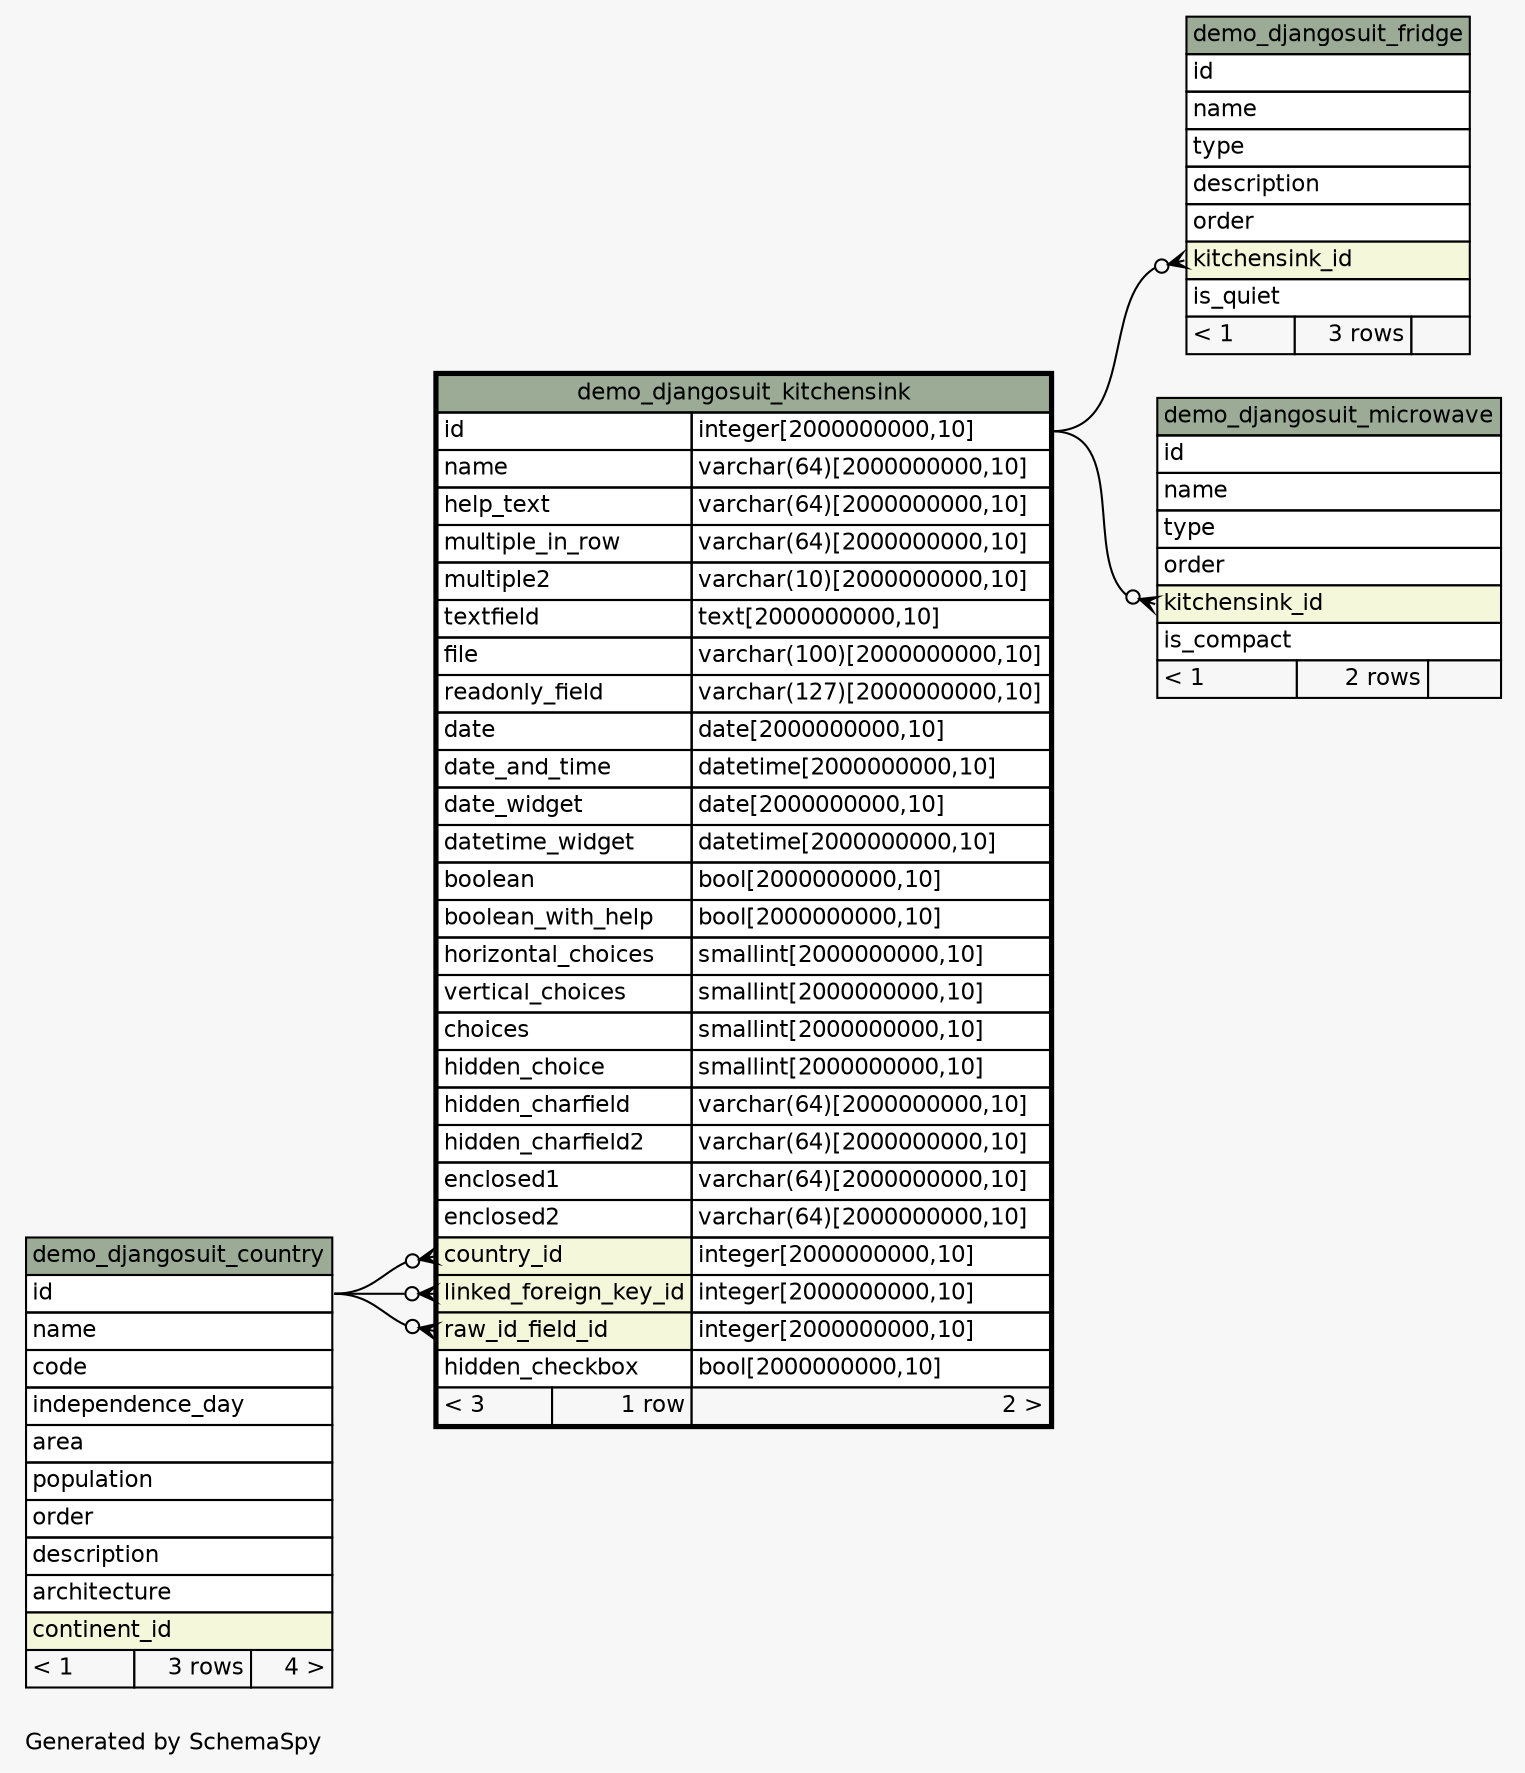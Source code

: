 // dot 2.38.0 on Windows 7 6.1
// SchemaSpy rev 590
digraph "oneDegreeRelationshipsDiagram" {
  graph [
    rankdir="RL"
    bgcolor="#f7f7f7"
    label="\nGenerated by SchemaSpy"
    labeljust="l"
    nodesep="0.18"
    ranksep="0.46"
    fontname="Helvetica"
    fontsize="11"
  ];
  node [
    fontname="Helvetica"
    fontsize="11"
    shape="plaintext"
  ];
  edge [
    arrowsize="0.8"
  ];
  "demo_djangosuit_fridge":"kitchensink_id":w -> "demo_djangosuit_kitchensink":"id.type":e [arrowhead=none dir=back arrowtail=crowodot];
  "demo_djangosuit_kitchensink":"country_id":w -> "demo_djangosuit_country":"id":e [arrowhead=none dir=back arrowtail=crowodot];
  "demo_djangosuit_kitchensink":"linked_foreign_key_id":w -> "demo_djangosuit_country":"id":e [arrowhead=none dir=back arrowtail=crowodot];
  "demo_djangosuit_kitchensink":"raw_id_field_id":w -> "demo_djangosuit_country":"id":e [arrowhead=none dir=back arrowtail=crowodot];
  "demo_djangosuit_microwave":"kitchensink_id":w -> "demo_djangosuit_kitchensink":"id.type":e [arrowhead=none dir=back arrowtail=crowodot];
  "demo_djangosuit_country" [
    label=<
    <TABLE BORDER="0" CELLBORDER="1" CELLSPACING="0" BGCOLOR="#ffffff">
      <TR><TD COLSPAN="3" BGCOLOR="#9bab96" ALIGN="CENTER">demo_djangosuit_country</TD></TR>
      <TR><TD PORT="id" COLSPAN="3" ALIGN="LEFT">id</TD></TR>
      <TR><TD PORT="name" COLSPAN="3" ALIGN="LEFT">name</TD></TR>
      <TR><TD PORT="code" COLSPAN="3" ALIGN="LEFT">code</TD></TR>
      <TR><TD PORT="independence_day" COLSPAN="3" ALIGN="LEFT">independence_day</TD></TR>
      <TR><TD PORT="area" COLSPAN="3" ALIGN="LEFT">area</TD></TR>
      <TR><TD PORT="population" COLSPAN="3" ALIGN="LEFT">population</TD></TR>
      <TR><TD PORT="order" COLSPAN="3" ALIGN="LEFT">order</TD></TR>
      <TR><TD PORT="description" COLSPAN="3" ALIGN="LEFT">description</TD></TR>
      <TR><TD PORT="architecture" COLSPAN="3" ALIGN="LEFT">architecture</TD></TR>
      <TR><TD PORT="continent_id" COLSPAN="3" BGCOLOR="#f4f7da" ALIGN="LEFT">continent_id</TD></TR>
      <TR><TD ALIGN="LEFT" BGCOLOR="#f7f7f7">&lt; 1</TD><TD ALIGN="RIGHT" BGCOLOR="#f7f7f7">3 rows</TD><TD ALIGN="RIGHT" BGCOLOR="#f7f7f7">4 &gt;</TD></TR>
    </TABLE>>
    URL="demo_djangosuit_country.html"
    tooltip="demo_djangosuit_country"
  ];
  "demo_djangosuit_fridge" [
    label=<
    <TABLE BORDER="0" CELLBORDER="1" CELLSPACING="0" BGCOLOR="#ffffff">
      <TR><TD COLSPAN="3" BGCOLOR="#9bab96" ALIGN="CENTER">demo_djangosuit_fridge</TD></TR>
      <TR><TD PORT="id" COLSPAN="3" ALIGN="LEFT">id</TD></TR>
      <TR><TD PORT="name" COLSPAN="3" ALIGN="LEFT">name</TD></TR>
      <TR><TD PORT="type" COLSPAN="3" ALIGN="LEFT">type</TD></TR>
      <TR><TD PORT="description" COLSPAN="3" ALIGN="LEFT">description</TD></TR>
      <TR><TD PORT="order" COLSPAN="3" ALIGN="LEFT">order</TD></TR>
      <TR><TD PORT="kitchensink_id" COLSPAN="3" BGCOLOR="#f4f7da" ALIGN="LEFT">kitchensink_id</TD></TR>
      <TR><TD PORT="is_quiet" COLSPAN="3" ALIGN="LEFT">is_quiet</TD></TR>
      <TR><TD ALIGN="LEFT" BGCOLOR="#f7f7f7">&lt; 1</TD><TD ALIGN="RIGHT" BGCOLOR="#f7f7f7">3 rows</TD><TD ALIGN="RIGHT" BGCOLOR="#f7f7f7">  </TD></TR>
    </TABLE>>
    URL="demo_djangosuit_fridge.html"
    tooltip="demo_djangosuit_fridge"
  ];
  "demo_djangosuit_kitchensink" [
    label=<
    <TABLE BORDER="2" CELLBORDER="1" CELLSPACING="0" BGCOLOR="#ffffff">
      <TR><TD COLSPAN="3" BGCOLOR="#9bab96" ALIGN="CENTER">demo_djangosuit_kitchensink</TD></TR>
      <TR><TD PORT="id" COLSPAN="2" ALIGN="LEFT">id</TD><TD PORT="id.type" ALIGN="LEFT">integer[2000000000,10]</TD></TR>
      <TR><TD PORT="name" COLSPAN="2" ALIGN="LEFT">name</TD><TD PORT="name.type" ALIGN="LEFT">varchar(64)[2000000000,10]</TD></TR>
      <TR><TD PORT="help_text" COLSPAN="2" ALIGN="LEFT">help_text</TD><TD PORT="help_text.type" ALIGN="LEFT">varchar(64)[2000000000,10]</TD></TR>
      <TR><TD PORT="multiple_in_row" COLSPAN="2" ALIGN="LEFT">multiple_in_row</TD><TD PORT="multiple_in_row.type" ALIGN="LEFT">varchar(64)[2000000000,10]</TD></TR>
      <TR><TD PORT="multiple2" COLSPAN="2" ALIGN="LEFT">multiple2</TD><TD PORT="multiple2.type" ALIGN="LEFT">varchar(10)[2000000000,10]</TD></TR>
      <TR><TD PORT="textfield" COLSPAN="2" ALIGN="LEFT">textfield</TD><TD PORT="textfield.type" ALIGN="LEFT">text[2000000000,10]</TD></TR>
      <TR><TD PORT="file" COLSPAN="2" ALIGN="LEFT">file</TD><TD PORT="file.type" ALIGN="LEFT">varchar(100)[2000000000,10]</TD></TR>
      <TR><TD PORT="readonly_field" COLSPAN="2" ALIGN="LEFT">readonly_field</TD><TD PORT="readonly_field.type" ALIGN="LEFT">varchar(127)[2000000000,10]</TD></TR>
      <TR><TD PORT="date" COLSPAN="2" ALIGN="LEFT">date</TD><TD PORT="date.type" ALIGN="LEFT">date[2000000000,10]</TD></TR>
      <TR><TD PORT="date_and_time" COLSPAN="2" ALIGN="LEFT">date_and_time</TD><TD PORT="date_and_time.type" ALIGN="LEFT">datetime[2000000000,10]</TD></TR>
      <TR><TD PORT="date_widget" COLSPAN="2" ALIGN="LEFT">date_widget</TD><TD PORT="date_widget.type" ALIGN="LEFT">date[2000000000,10]</TD></TR>
      <TR><TD PORT="datetime_widget" COLSPAN="2" ALIGN="LEFT">datetime_widget</TD><TD PORT="datetime_widget.type" ALIGN="LEFT">datetime[2000000000,10]</TD></TR>
      <TR><TD PORT="boolean" COLSPAN="2" ALIGN="LEFT">boolean</TD><TD PORT="boolean.type" ALIGN="LEFT">bool[2000000000,10]</TD></TR>
      <TR><TD PORT="boolean_with_help" COLSPAN="2" ALIGN="LEFT">boolean_with_help</TD><TD PORT="boolean_with_help.type" ALIGN="LEFT">bool[2000000000,10]</TD></TR>
      <TR><TD PORT="horizontal_choices" COLSPAN="2" ALIGN="LEFT">horizontal_choices</TD><TD PORT="horizontal_choices.type" ALIGN="LEFT">smallint[2000000000,10]</TD></TR>
      <TR><TD PORT="vertical_choices" COLSPAN="2" ALIGN="LEFT">vertical_choices</TD><TD PORT="vertical_choices.type" ALIGN="LEFT">smallint[2000000000,10]</TD></TR>
      <TR><TD PORT="choices" COLSPAN="2" ALIGN="LEFT">choices</TD><TD PORT="choices.type" ALIGN="LEFT">smallint[2000000000,10]</TD></TR>
      <TR><TD PORT="hidden_choice" COLSPAN="2" ALIGN="LEFT">hidden_choice</TD><TD PORT="hidden_choice.type" ALIGN="LEFT">smallint[2000000000,10]</TD></TR>
      <TR><TD PORT="hidden_charfield" COLSPAN="2" ALIGN="LEFT">hidden_charfield</TD><TD PORT="hidden_charfield.type" ALIGN="LEFT">varchar(64)[2000000000,10]</TD></TR>
      <TR><TD PORT="hidden_charfield2" COLSPAN="2" ALIGN="LEFT">hidden_charfield2</TD><TD PORT="hidden_charfield2.type" ALIGN="LEFT">varchar(64)[2000000000,10]</TD></TR>
      <TR><TD PORT="enclosed1" COLSPAN="2" ALIGN="LEFT">enclosed1</TD><TD PORT="enclosed1.type" ALIGN="LEFT">varchar(64)[2000000000,10]</TD></TR>
      <TR><TD PORT="enclosed2" COLSPAN="2" ALIGN="LEFT">enclosed2</TD><TD PORT="enclosed2.type" ALIGN="LEFT">varchar(64)[2000000000,10]</TD></TR>
      <TR><TD PORT="country_id" COLSPAN="2" BGCOLOR="#f4f7da" ALIGN="LEFT">country_id</TD><TD PORT="country_id.type" ALIGN="LEFT">integer[2000000000,10]</TD></TR>
      <TR><TD PORT="linked_foreign_key_id" COLSPAN="2" BGCOLOR="#f4f7da" ALIGN="LEFT">linked_foreign_key_id</TD><TD PORT="linked_foreign_key_id.type" ALIGN="LEFT">integer[2000000000,10]</TD></TR>
      <TR><TD PORT="raw_id_field_id" COLSPAN="2" BGCOLOR="#f4f7da" ALIGN="LEFT">raw_id_field_id</TD><TD PORT="raw_id_field_id.type" ALIGN="LEFT">integer[2000000000,10]</TD></TR>
      <TR><TD PORT="hidden_checkbox" COLSPAN="2" ALIGN="LEFT">hidden_checkbox</TD><TD PORT="hidden_checkbox.type" ALIGN="LEFT">bool[2000000000,10]</TD></TR>
      <TR><TD ALIGN="LEFT" BGCOLOR="#f7f7f7">&lt; 3</TD><TD ALIGN="RIGHT" BGCOLOR="#f7f7f7">1 row</TD><TD ALIGN="RIGHT" BGCOLOR="#f7f7f7">2 &gt;</TD></TR>
    </TABLE>>
    URL="demo_djangosuit_kitchensink.html"
    tooltip="demo_djangosuit_kitchensink"
  ];
  "demo_djangosuit_microwave" [
    label=<
    <TABLE BORDER="0" CELLBORDER="1" CELLSPACING="0" BGCOLOR="#ffffff">
      <TR><TD COLSPAN="3" BGCOLOR="#9bab96" ALIGN="CENTER">demo_djangosuit_microwave</TD></TR>
      <TR><TD PORT="id" COLSPAN="3" ALIGN="LEFT">id</TD></TR>
      <TR><TD PORT="name" COLSPAN="3" ALIGN="LEFT">name</TD></TR>
      <TR><TD PORT="type" COLSPAN="3" ALIGN="LEFT">type</TD></TR>
      <TR><TD PORT="order" COLSPAN="3" ALIGN="LEFT">order</TD></TR>
      <TR><TD PORT="kitchensink_id" COLSPAN="3" BGCOLOR="#f4f7da" ALIGN="LEFT">kitchensink_id</TD></TR>
      <TR><TD PORT="is_compact" COLSPAN="3" ALIGN="LEFT">is_compact</TD></TR>
      <TR><TD ALIGN="LEFT" BGCOLOR="#f7f7f7">&lt; 1</TD><TD ALIGN="RIGHT" BGCOLOR="#f7f7f7">2 rows</TD><TD ALIGN="RIGHT" BGCOLOR="#f7f7f7">  </TD></TR>
    </TABLE>>
    URL="demo_djangosuit_microwave.html"
    tooltip="demo_djangosuit_microwave"
  ];
}
